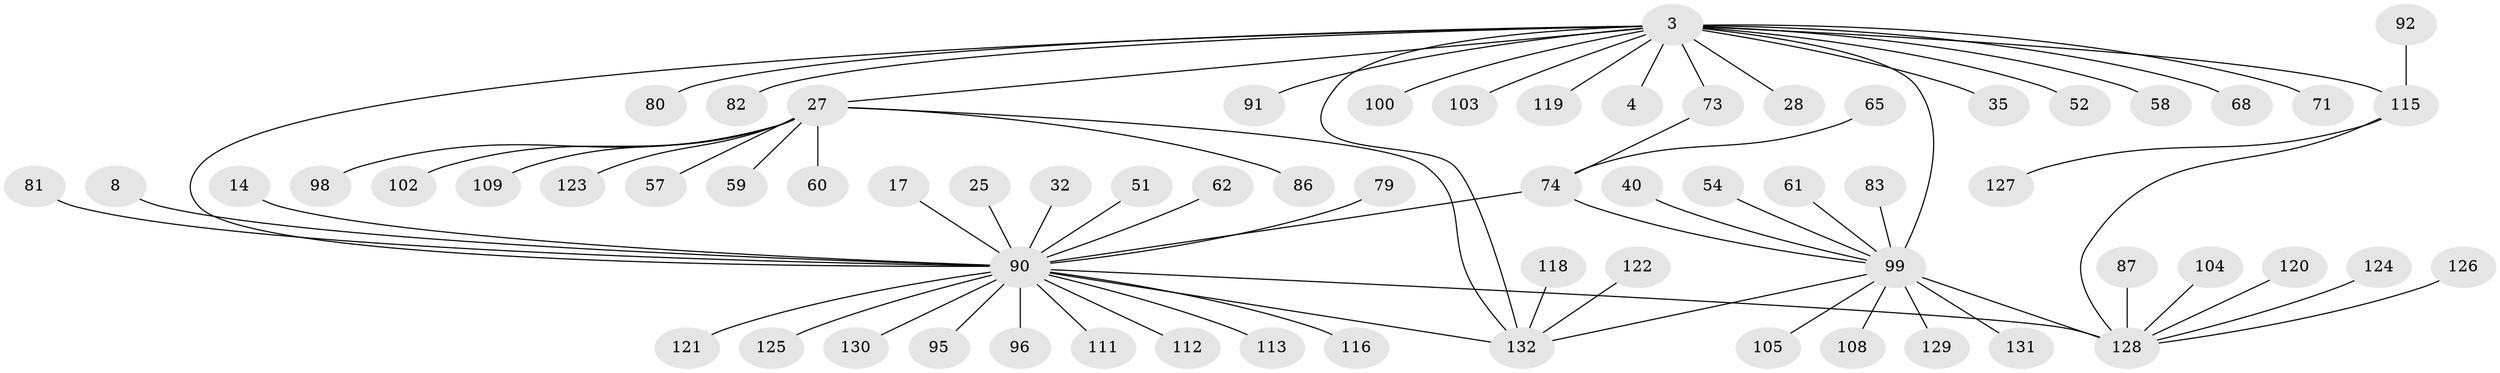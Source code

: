// original degree distribution, {21: 0.007575757575757576, 5: 0.03787878787878788, 23: 0.007575757575757576, 1: 0.5378787878787878, 3: 0.11363636363636363, 2: 0.23484848484848486, 7: 0.007575757575757576, 6: 0.007575757575757576, 11: 0.007575757575757576, 4: 0.030303030303030304, 9: 0.007575757575757576}
// Generated by graph-tools (version 1.1) at 2025/47/03/09/25 04:47:28]
// undirected, 66 vertices, 72 edges
graph export_dot {
graph [start="1"]
  node [color=gray90,style=filled];
  3 [super="+2"];
  4;
  8;
  14;
  17 [super="+7"];
  25;
  27 [super="+11"];
  28;
  32;
  35;
  40;
  51 [super="+34"];
  52;
  54;
  57;
  58;
  59;
  60;
  61;
  62 [super="+43"];
  65 [super="+31+46"];
  68;
  71;
  73;
  74 [super="+23"];
  79;
  80 [super="+12+38"];
  81 [super="+5+19+30+75"];
  82;
  83;
  86 [super="+70"];
  87;
  90 [super="+16+1"];
  91;
  92;
  95 [super="+94"];
  96 [super="+29"];
  98 [super="+78"];
  99 [super="+55+39+97"];
  100 [super="+63"];
  102;
  103 [super="+85"];
  104;
  105;
  108 [super="+107"];
  109;
  111 [super="+77"];
  112;
  113;
  115 [super="+42+106"];
  116;
  118;
  119;
  120 [super="+88"];
  121 [super="+67"];
  122;
  123 [super="+72"];
  124;
  125;
  126;
  127;
  128 [super="+13+117+41+64"];
  129;
  130;
  131 [super="+50"];
  132 [super="+76+93+101+114"];
  3 -- 4;
  3 -- 27 [weight=2];
  3 -- 52;
  3 -- 58;
  3 -- 68;
  3 -- 71;
  3 -- 73;
  3 -- 82;
  3 -- 91;
  3 -- 99 [weight=4];
  3 -- 119;
  3 -- 35;
  3 -- 28;
  3 -- 80;
  3 -- 90 [weight=3];
  3 -- 115 [weight=2];
  3 -- 132;
  3 -- 100;
  3 -- 103;
  8 -- 90;
  14 -- 90;
  17 -- 90;
  25 -- 90;
  27 -- 57;
  27 -- 102;
  27 -- 109;
  27 -- 59;
  27 -- 60;
  27 -- 86;
  27 -- 123;
  27 -- 98;
  27 -- 132;
  32 -- 90;
  40 -- 99;
  51 -- 90;
  54 -- 99;
  61 -- 99;
  62 -- 90;
  65 -- 74;
  73 -- 74;
  74 -- 90 [weight=2];
  74 -- 99;
  79 -- 90;
  81 -- 90;
  83 -- 99;
  87 -- 128;
  90 -- 130;
  90 -- 113;
  90 -- 128;
  90 -- 112;
  90 -- 116;
  90 -- 125;
  90 -- 96;
  90 -- 121;
  90 -- 111;
  90 -- 95;
  90 -- 132;
  92 -- 115;
  99 -- 129;
  99 -- 128 [weight=2];
  99 -- 105;
  99 -- 131;
  99 -- 108;
  99 -- 132;
  104 -- 128;
  115 -- 128;
  115 -- 127;
  118 -- 132;
  120 -- 128;
  122 -- 132;
  124 -- 128;
  126 -- 128;
}
